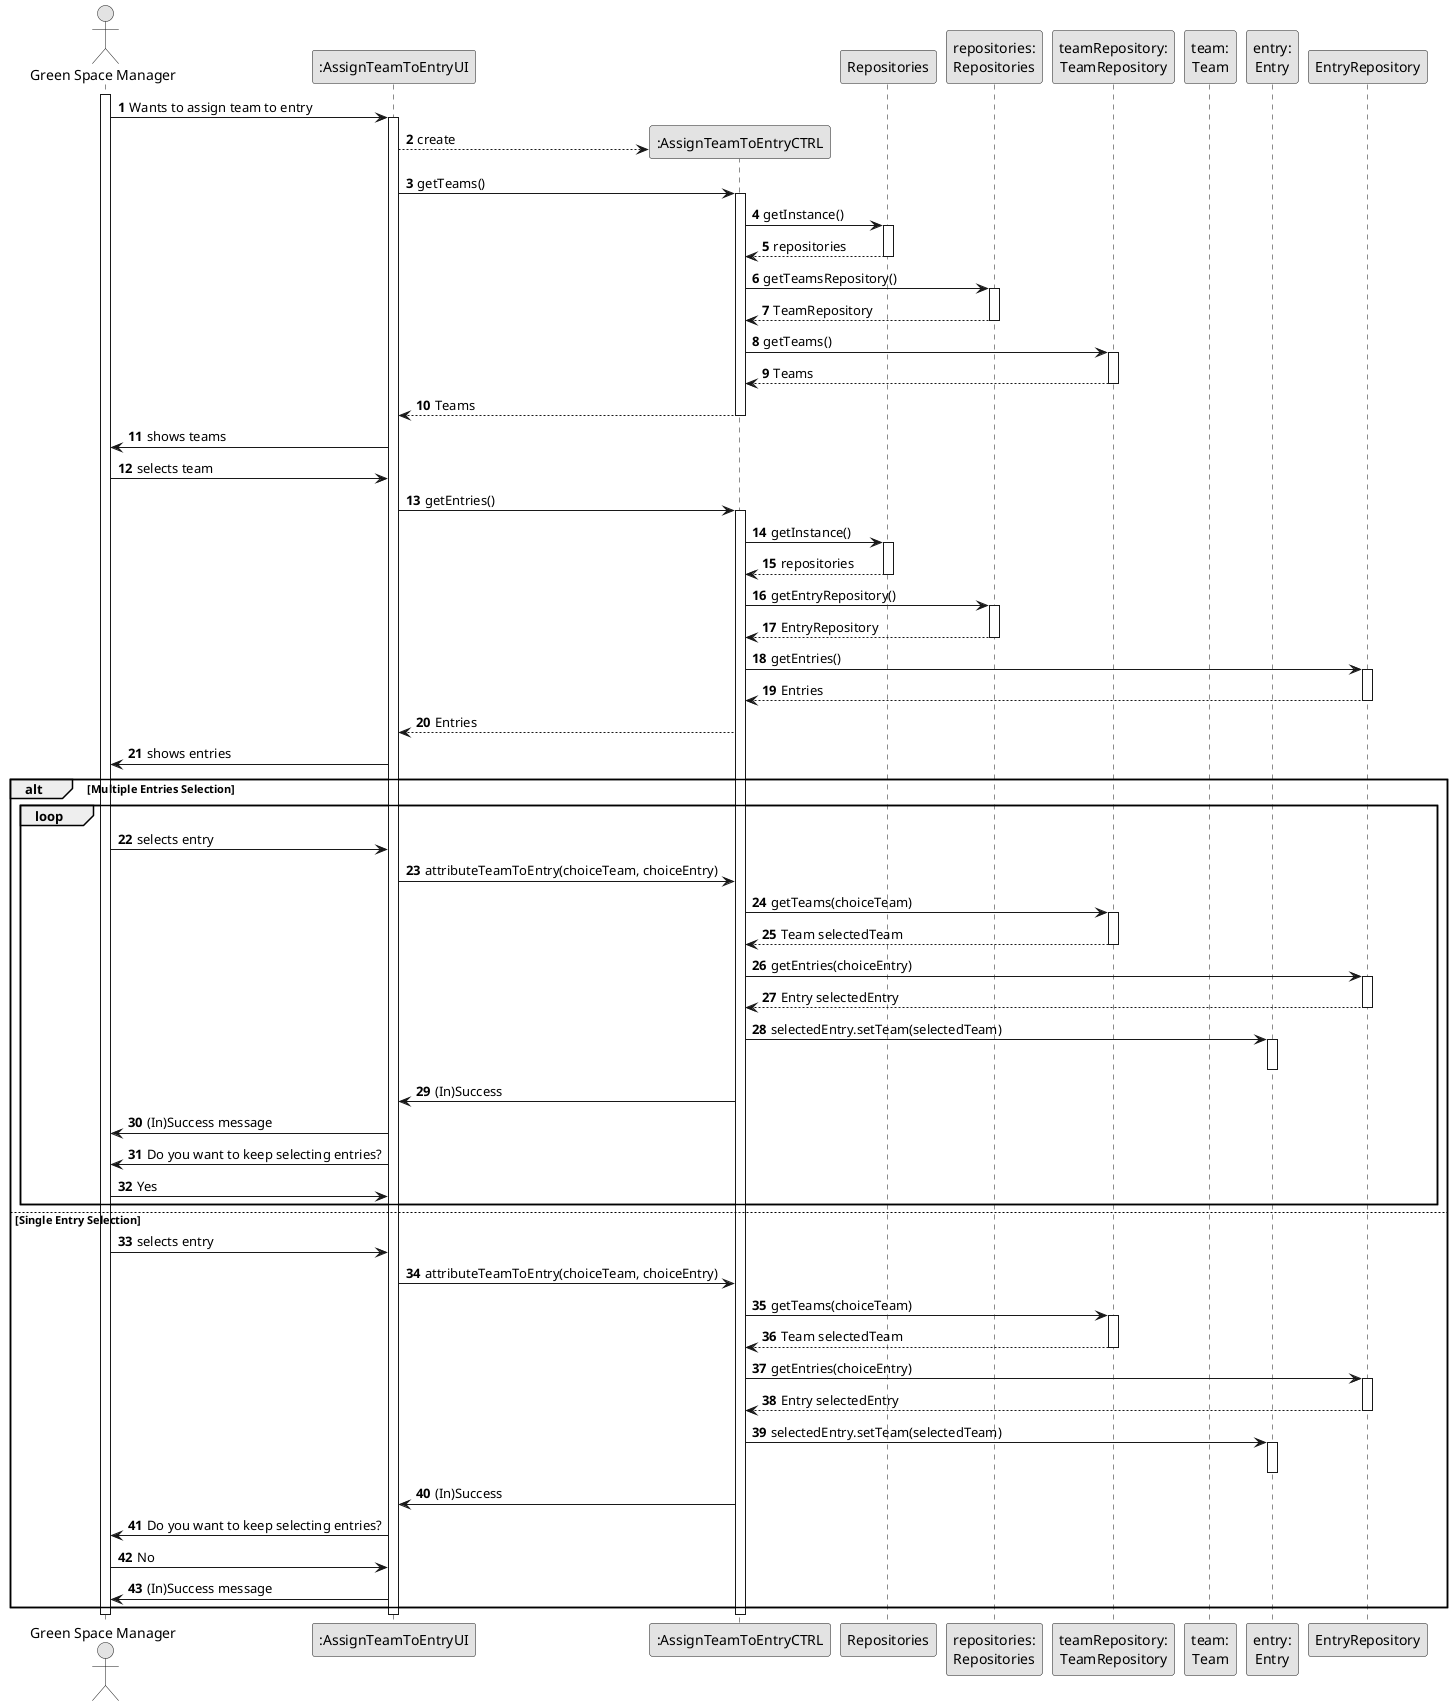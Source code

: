 @startuml
skinparam monochrome true
skinparam packageStyle rectangle
skinparam shadowing false

autonumber

actor "Green Space Manager" as GSM
participant ":AssignTeamToEntryUI" as UI
participant ":AssignTeamToEntryCTRL" as CTRL
participant "Repositories" as Rep
participant "repositories:\nRepositories" as Repositories
participant "teamRepository:\nTeamRepository" as TeamRepository
participant "team:\nTeam" as Team
participant "entry:\nEntry" as Entry

activate GSM
    GSM -> UI : Wants to assign team to entry
    activate UI
        UI --> CTRL** : create
        UI -> CTRL : getTeams()
        activate CTRL

            CTRL -> Rep : getInstance()
            activate Rep
                Rep --> CTRL : repositories
            deactivate Rep

            CTRL -> Repositories : getTeamsRepository()
            activate Repositories
                Repositories --> CTRL : TeamRepository
            deactivate Repositories

            CTRL -> TeamRepository : getTeams()
            activate TeamRepository
                TeamRepository --> CTRL : Teams
            deactivate TeamRepository

        CTRL --> UI : Teams
        deactivate CTRL

        UI -> GSM : shows teams
        GSM -> UI : selects team
        UI -> CTRL : getEntries()
        activate CTRL

            CTRL -> Rep : getInstance()
            activate Rep
                Rep --> CTRL : repositories
            deactivate Rep

            CTRL -> Repositories : getEntryRepository()
            activate Repositories
                Repositories --> CTRL : EntryRepository
            deactivate Repositories

            CTRL -> EntryRepository : getEntries()
            activate EntryRepository
                EntryRepository --> CTRL : Entries
            deactivate EntryRepository

        CTRL --> UI : Entries
        UI -> GSM : shows entries

        alt Multiple Entries Selection
            loop
                GSM -> UI : selects entry
                UI -> CTRL : attributeTeamToEntry(choiceTeam, choiceEntry)
                CTRL -> TeamRepository : getTeams(choiceTeam)
                    activate TeamRepository
                        TeamRepository --> CTRL : Team selectedTeam
                    deactivate TeamRepository
                CTRL -> EntryRepository : getEntries(choiceEntry)
                    activate EntryRepository
                        EntryRepository --> CTRL : Entry selectedEntry
                    deactivate EntryRepository
                CTRL -> Entry : selectedEntry.setTeam(selectedTeam)
                           activate Entry
                           deactivate Entry
                CTRL -> UI : (In)Success
                UI-> GSM : (In)Success message
                UI -> GSM : Do you want to keep selecting entries?
                GSM -> UI : Yes
            end
        else Single Entry Selection
            GSM -> UI : selects entry
            UI -> CTRL : attributeTeamToEntry(choiceTeam, choiceEntry)
            CTRL -> TeamRepository : getTeams(choiceTeam)
                activate TeamRepository
                    TeamRepository --> CTRL : Team selectedTeam
                deactivate TeamRepository
            CTRL -> EntryRepository : getEntries(choiceEntry)
                activate EntryRepository
                    EntryRepository --> CTRL : Entry selectedEntry
                deactivate EntryRepository

            CTRL -> Entry : selectedEntry.setTeam(selectedTeam)
            activate Entry
            deactivate Entry
            CTRL -> UI : (In)Success
            UI -> GSM : Do you want to keep selecting entries?
            GSM -> UI : No
            UI-> GSM : (In)Success message
        end

        deactivate CTRL
    deactivate UI
deactivate GSM
@enduml